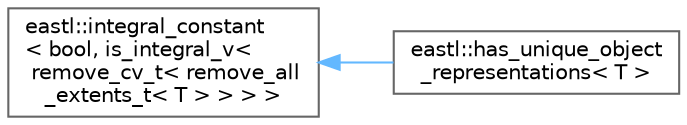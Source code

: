 digraph "类继承关系图"
{
 // LATEX_PDF_SIZE
  bgcolor="transparent";
  edge [fontname=Helvetica,fontsize=10,labelfontname=Helvetica,labelfontsize=10];
  node [fontname=Helvetica,fontsize=10,shape=box,height=0.2,width=0.4];
  rankdir="LR";
  Node0 [id="Node000000",label="eastl::integral_constant\l\< bool, is_integral_v\<\l remove_cv_t\< remove_all\l_extents_t\< T \> \> \> \>",height=0.2,width=0.4,color="grey40", fillcolor="white", style="filled",URL="$structeastl_1_1integral__constant.html",tooltip=" "];
  Node0 -> Node1 [id="edge780_Node000000_Node000001",dir="back",color="steelblue1",style="solid",tooltip=" "];
  Node1 [id="Node000001",label="eastl::has_unique_object\l_representations\< T \>",height=0.2,width=0.4,color="grey40", fillcolor="white", style="filled",URL="$structeastl_1_1has__unique__object__representations.html",tooltip=" "];
}

